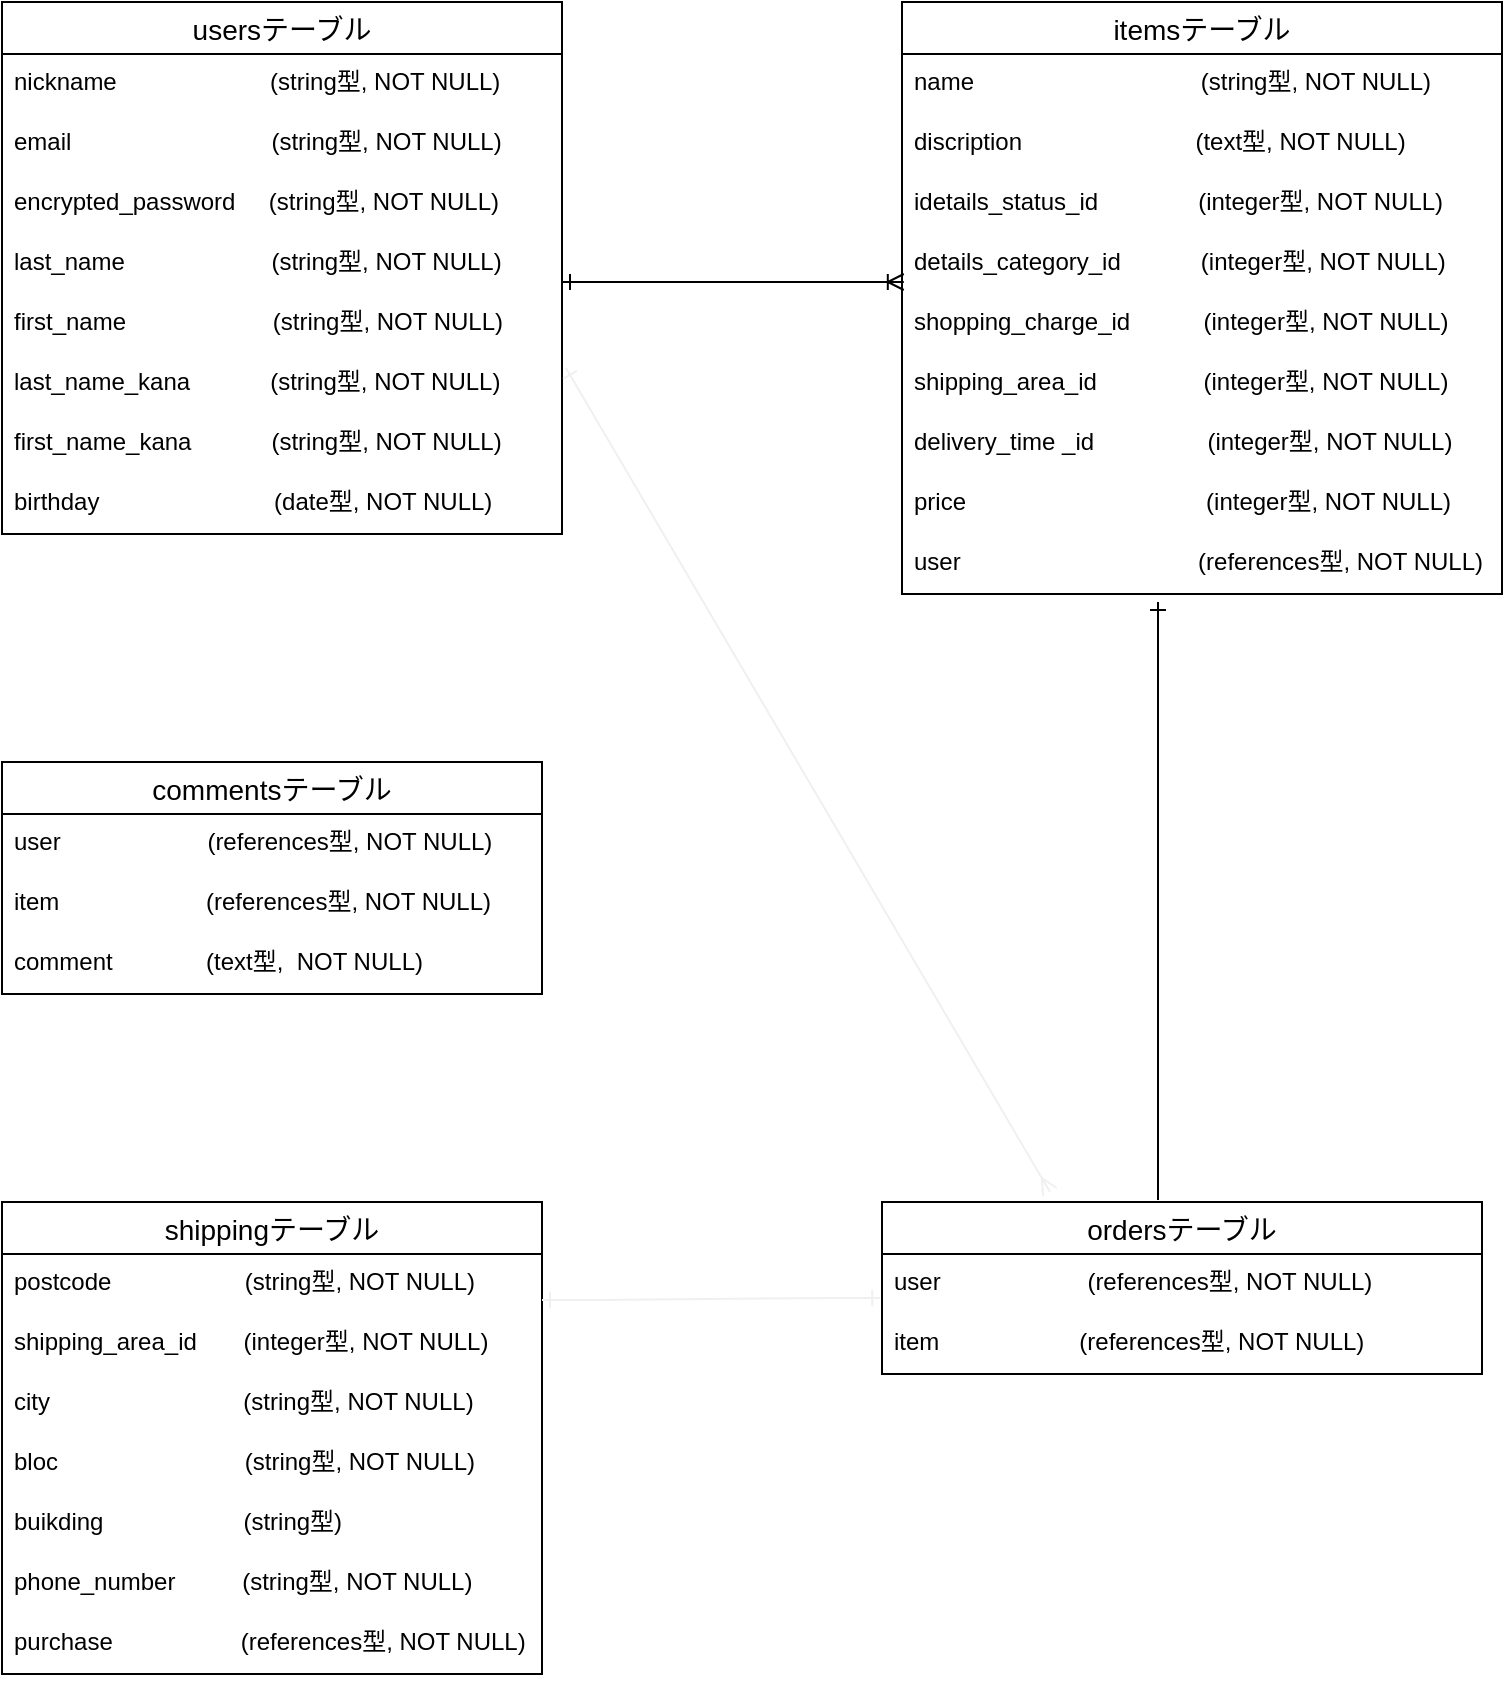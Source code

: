 <mxfile>
    <diagram id="9F_1pyMzjUEwLxZ1sSID" name="ページ1">
        <mxGraphModel dx="1050" dy="1722" grid="1" gridSize="10" guides="1" tooltips="1" connect="1" arrows="1" fold="1" page="1" pageScale="1" pageWidth="827" pageHeight="1169" math="0" shadow="0">
            <root>
                <mxCell id="0"/>
                <mxCell id="1" parent="0"/>
                <mxCell id="42" value="itemsテーブル" style="swimlane;fontStyle=0;childLayout=stackLayout;horizontal=1;startSize=26;horizontalStack=0;resizeParent=1;resizeParentMax=0;resizeLast=0;collapsible=1;marginBottom=0;align=center;fontSize=14;" parent="1" vertex="1">
                    <mxGeometry x="460" y="-1140" width="300" height="296" as="geometry"/>
                </mxCell>
                <mxCell id="46" value="name                                  (string型, NOT NULL)" style="text;strokeColor=none;fillColor=none;spacingLeft=4;spacingRight=4;overflow=hidden;rotatable=0;points=[[0,0.5],[1,0.5]];portConstraint=eastwest;fontSize=12;" parent="42" vertex="1">
                    <mxGeometry y="26" width="300" height="30" as="geometry"/>
                </mxCell>
                <mxCell id="45" value="discription                          (text型, NOT NULL)" style="text;strokeColor=none;fillColor=none;spacingLeft=4;spacingRight=4;overflow=hidden;rotatable=0;points=[[0,0.5],[1,0.5]];portConstraint=eastwest;fontSize=12;" parent="42" vertex="1">
                    <mxGeometry y="56" width="300" height="30" as="geometry"/>
                </mxCell>
                <mxCell id="49" value="idetails_status_id               (integer型, NOT NULL)" style="text;strokeColor=none;fillColor=none;spacingLeft=4;spacingRight=4;overflow=hidden;rotatable=0;points=[[0,0.5],[1,0.5]];portConstraint=eastwest;fontSize=12;" parent="42" vertex="1">
                    <mxGeometry y="86" width="300" height="30" as="geometry"/>
                </mxCell>
                <mxCell id="50" value="details_category_id            (integer型, NOT NULL)" style="text;strokeColor=none;fillColor=none;spacingLeft=4;spacingRight=4;overflow=hidden;rotatable=0;points=[[0,0.5],[1,0.5]];portConstraint=eastwest;fontSize=12;" parent="42" vertex="1">
                    <mxGeometry y="116" width="300" height="30" as="geometry"/>
                </mxCell>
                <mxCell id="52" value="shopping_charge_id           (integer型, NOT NULL)" style="text;strokeColor=none;fillColor=none;spacingLeft=4;spacingRight=4;overflow=hidden;rotatable=0;points=[[0,0.5],[1,0.5]];portConstraint=eastwest;fontSize=12;" parent="42" vertex="1">
                    <mxGeometry y="146" width="300" height="30" as="geometry"/>
                </mxCell>
                <mxCell id="53" value="shipping_area_id                (integer型, NOT NULL)" style="text;strokeColor=none;fillColor=none;spacingLeft=4;spacingRight=4;overflow=hidden;rotatable=0;points=[[0,0.5],[1,0.5]];portConstraint=eastwest;fontSize=12;" parent="42" vertex="1">
                    <mxGeometry y="176" width="300" height="30" as="geometry"/>
                </mxCell>
                <mxCell id="54" value="delivery_time _id                 (integer型, NOT NULL)" style="text;strokeColor=none;fillColor=none;spacingLeft=4;spacingRight=4;overflow=hidden;rotatable=0;points=[[0,0.5],[1,0.5]];portConstraint=eastwest;fontSize=12;" parent="42" vertex="1">
                    <mxGeometry y="206" width="300" height="30" as="geometry"/>
                </mxCell>
                <mxCell id="66" value="price                                    (integer型, NOT NULL)" style="text;strokeColor=none;fillColor=none;spacingLeft=4;spacingRight=4;overflow=hidden;rotatable=0;points=[[0,0.5],[1,0.5]];portConstraint=eastwest;fontSize=12;" parent="42" vertex="1">
                    <mxGeometry y="236" width="300" height="30" as="geometry"/>
                </mxCell>
                <mxCell id="166" value="user                              　  (references型, NOT NULL)" style="text;strokeColor=none;fillColor=none;spacingLeft=4;spacingRight=4;overflow=hidden;rotatable=0;points=[[0,0.5],[1,0.5]];portConstraint=eastwest;fontSize=12;" parent="42" vertex="1">
                    <mxGeometry y="266" width="300" height="30" as="geometry"/>
                </mxCell>
                <mxCell id="55" value="usersテーブル" style="swimlane;fontStyle=0;childLayout=stackLayout;horizontal=1;startSize=26;horizontalStack=0;resizeParent=1;resizeParentMax=0;resizeLast=0;collapsible=1;marginBottom=0;align=center;fontSize=14;" parent="1" vertex="1">
                    <mxGeometry x="10" y="-1140" width="280" height="266" as="geometry"/>
                </mxCell>
                <mxCell id="56" value="nickname                       (string型, NOT NULL)" style="text;strokeColor=none;fillColor=none;spacingLeft=4;spacingRight=4;overflow=hidden;rotatable=0;points=[[0,0.5],[1,0.5]];portConstraint=eastwest;fontSize=12;" parent="55" vertex="1">
                    <mxGeometry y="26" width="280" height="30" as="geometry"/>
                </mxCell>
                <mxCell id="57" value="email                              (string型, NOT NULL)" style="text;strokeColor=none;fillColor=none;spacingLeft=4;spacingRight=4;overflow=hidden;rotatable=0;points=[[0,0.5],[1,0.5]];portConstraint=eastwest;fontSize=12;" parent="55" vertex="1">
                    <mxGeometry y="56" width="280" height="30" as="geometry"/>
                </mxCell>
                <mxCell id="58" value="encrypted_password     (string型, NOT NULL)" style="text;strokeColor=none;fillColor=none;spacingLeft=4;spacingRight=4;overflow=hidden;rotatable=0;points=[[0,0.5],[1,0.5]];portConstraint=eastwest;fontSize=12;" parent="55" vertex="1">
                    <mxGeometry y="86" width="280" height="30" as="geometry"/>
                </mxCell>
                <mxCell id="60" value="last_name                      (string型, NOT NULL)" style="text;strokeColor=none;fillColor=none;spacingLeft=4;spacingRight=4;overflow=hidden;rotatable=0;points=[[0,0.5],[1,0.5]];portConstraint=eastwest;fontSize=12;" parent="55" vertex="1">
                    <mxGeometry y="116" width="280" height="30" as="geometry"/>
                </mxCell>
                <mxCell id="61" value="first_name                      (string型, NOT NULL)" style="text;strokeColor=none;fillColor=none;spacingLeft=4;spacingRight=4;overflow=hidden;rotatable=0;points=[[0,0.5],[1,0.5]];portConstraint=eastwest;fontSize=12;" parent="55" vertex="1">
                    <mxGeometry y="146" width="280" height="30" as="geometry"/>
                </mxCell>
                <mxCell id="62" value="last_name_kana            (string型, NOT NULL)" style="text;strokeColor=none;fillColor=none;spacingLeft=4;spacingRight=4;overflow=hidden;rotatable=0;points=[[0,0.5],[1,0.5]];portConstraint=eastwest;fontSize=12;" parent="55" vertex="1">
                    <mxGeometry y="176" width="280" height="30" as="geometry"/>
                </mxCell>
                <mxCell id="63" value="first_name_kana            (string型, NOT NULL)" style="text;strokeColor=none;fillColor=none;spacingLeft=4;spacingRight=4;overflow=hidden;rotatable=0;points=[[0,0.5],[1,0.5]];portConstraint=eastwest;fontSize=12;" parent="55" vertex="1">
                    <mxGeometry y="206" width="280" height="30" as="geometry"/>
                </mxCell>
                <mxCell id="64" value="birthday　　                   (date型, NOT NULL)" style="text;strokeColor=none;fillColor=none;spacingLeft=4;spacingRight=4;overflow=hidden;rotatable=0;points=[[0,0.5],[1,0.5]];portConstraint=eastwest;fontSize=12;" parent="55" vertex="1">
                    <mxGeometry y="236" width="280" height="30" as="geometry"/>
                </mxCell>
                <mxCell id="67" value="shippingテーブル" style="swimlane;fontStyle=0;childLayout=stackLayout;horizontal=1;startSize=26;horizontalStack=0;resizeParent=1;resizeParentMax=0;resizeLast=0;collapsible=1;marginBottom=0;align=center;fontSize=14;" parent="1" vertex="1">
                    <mxGeometry x="10" y="-540" width="270" height="236" as="geometry"/>
                </mxCell>
                <mxCell id="68" value="postcode                    (string型, NOT NULL)" style="text;strokeColor=none;fillColor=none;spacingLeft=4;spacingRight=4;overflow=hidden;rotatable=0;points=[[0,0.5],[1,0.5]];portConstraint=eastwest;fontSize=12;" parent="67" vertex="1">
                    <mxGeometry y="26" width="270" height="30" as="geometry"/>
                </mxCell>
                <mxCell id="70" value="shipping_area_id       (integer型, NOT NULL)" style="text;strokeColor=none;fillColor=none;spacingLeft=4;spacingRight=4;overflow=hidden;rotatable=0;points=[[0,0.5],[1,0.5]];portConstraint=eastwest;fontSize=12;" parent="67" vertex="1">
                    <mxGeometry y="56" width="270" height="30" as="geometry"/>
                </mxCell>
                <mxCell id="71" value="city                             (string型, NOT NULL)" style="text;strokeColor=none;fillColor=none;spacingLeft=4;spacingRight=4;overflow=hidden;rotatable=0;points=[[0,0.5],[1,0.5]];portConstraint=eastwest;fontSize=12;" parent="67" vertex="1">
                    <mxGeometry y="86" width="270" height="30" as="geometry"/>
                </mxCell>
                <mxCell id="72" value="bloc                            (string型, NOT NULL)" style="text;strokeColor=none;fillColor=none;spacingLeft=4;spacingRight=4;overflow=hidden;rotatable=0;points=[[0,0.5],[1,0.5]];portConstraint=eastwest;fontSize=12;" parent="67" vertex="1">
                    <mxGeometry y="116" width="270" height="30" as="geometry"/>
                </mxCell>
                <mxCell id="73" value="buikding                     (string型)" style="text;strokeColor=none;fillColor=none;spacingLeft=4;spacingRight=4;overflow=hidden;rotatable=0;points=[[0,0.5],[1,0.5]];portConstraint=eastwest;fontSize=12;" parent="67" vertex="1">
                    <mxGeometry y="146" width="270" height="30" as="geometry"/>
                </mxCell>
                <mxCell id="74" value="phone_number          (string型, NOT NULL)" style="text;strokeColor=none;fillColor=none;spacingLeft=4;spacingRight=4;overflow=hidden;rotatable=0;points=[[0,0.5],[1,0.5]];portConstraint=eastwest;fontSize=12;" parent="67" vertex="1">
                    <mxGeometry y="176" width="270" height="30" as="geometry"/>
                </mxCell>
                <mxCell id="162" value="purchase         　  　 (references型, NOT NULL)&#10; " style="text;strokeColor=none;fillColor=none;spacingLeft=4;spacingRight=4;overflow=hidden;rotatable=0;points=[[0,0.5],[1,0.5]];portConstraint=eastwest;fontSize=12;" parent="67" vertex="1">
                    <mxGeometry y="206" width="270" height="30" as="geometry"/>
                </mxCell>
                <mxCell id="157" style="edgeStyle=none;rounded=0;orthogonalLoop=1;jettySize=auto;html=1;sourcePerimeterSpacing=-15;targetPerimeterSpacing=12;endArrow=ERone;endFill=0;exitX=0.46;exitY=-0.012;exitDx=0;exitDy=0;exitPerimeter=0;" parent="1" source="77" edge="1">
                    <mxGeometry relative="1" as="geometry">
                        <mxPoint x="588" y="-710" as="sourcePoint"/>
                        <mxPoint x="588" y="-840" as="targetPoint"/>
                        <Array as="points">
                            <mxPoint x="588" y="-560"/>
                        </Array>
                    </mxGeometry>
                </mxCell>
                <mxCell id="77" value="ordersテーブル" style="swimlane;fontStyle=0;childLayout=stackLayout;horizontal=1;startSize=26;horizontalStack=0;resizeParent=1;resizeParentMax=0;resizeLast=0;collapsible=1;marginBottom=0;align=center;fontSize=14;" parent="1" vertex="1">
                    <mxGeometry x="450" y="-540" width="300" height="86" as="geometry"/>
                </mxCell>
                <mxCell id="78" value="user                      (references型, NOT NULL)" style="text;strokeColor=none;fillColor=none;spacingLeft=4;spacingRight=4;overflow=hidden;rotatable=0;points=[[0,0.5],[1,0.5]];portConstraint=eastwest;fontSize=12;" parent="77" vertex="1">
                    <mxGeometry y="26" width="300" height="30" as="geometry"/>
                </mxCell>
                <mxCell id="79" value="item                     (references型, NOT NULL)" style="text;strokeColor=none;fillColor=none;spacingLeft=4;spacingRight=4;overflow=hidden;rotatable=0;points=[[0,0.5],[1,0.5]];portConstraint=eastwest;fontSize=12;" parent="77" vertex="1">
                    <mxGeometry y="56" width="300" height="30" as="geometry"/>
                </mxCell>
                <mxCell id="113" value="" style="edgeStyle=entityRelationEdgeStyle;fontSize=12;html=1;endArrow=ERoneToMany;startArrow=ERone;entryX=0.003;entryY=0.8;entryDx=0;entryDy=0;entryPerimeter=0;startFill=0;endFill=0;" parent="1" target="50" edge="1">
                    <mxGeometry width="100" height="100" relative="1" as="geometry">
                        <mxPoint x="290" y="-1000" as="sourcePoint"/>
                        <mxPoint x="456.7" y="-1030" as="targetPoint"/>
                    </mxGeometry>
                </mxCell>
                <mxCell id="159" value="" style="edgeStyle=entityRelationEdgeStyle;fontSize=12;html=1;endArrow=ERone;startArrow=ERone;strokeColor=#f0f0f0;startFill=0;endFill=0;exitX=1;exitY=0.767;exitDx=0;exitDy=0;exitPerimeter=0;entryX=-0.003;entryY=0.733;entryDx=0;entryDy=0;entryPerimeter=0;" parent="1" source="68" edge="1" target="78">
                    <mxGeometry width="100" height="100" relative="1" as="geometry">
                        <mxPoint x="290" y="-650" as="sourcePoint"/>
                        <mxPoint x="440" y="-491" as="targetPoint"/>
                    </mxGeometry>
                </mxCell>
                <mxCell id="161" style="edgeStyle=none;rounded=0;orthogonalLoop=1;jettySize=auto;html=1;exitX=1.007;exitY=0.233;exitDx=0;exitDy=0;entryX=0.28;entryY=-0.058;entryDx=0;entryDy=0;startArrow=ERone;startFill=0;sourcePerimeterSpacing=-15;endArrow=ERmany;endFill=0;targetPerimeterSpacing=12;strokeColor=#f0f0f0;entryPerimeter=0;exitPerimeter=0;" parent="1" source="62" target="77" edge="1">
                    <mxGeometry relative="1" as="geometry"/>
                </mxCell>
                <mxCell id="167" value="commentsテーブル" style="swimlane;fontStyle=0;childLayout=stackLayout;horizontal=1;startSize=26;horizontalStack=0;resizeParent=1;resizeParentMax=0;resizeLast=0;collapsible=1;marginBottom=0;align=center;fontSize=14;" vertex="1" parent="1">
                    <mxGeometry x="10" y="-760" width="270" height="116" as="geometry"/>
                </mxCell>
                <mxCell id="168" value="user                      (references型, NOT NULL)" style="text;strokeColor=none;fillColor=none;spacingLeft=4;spacingRight=4;overflow=hidden;rotatable=0;points=[[0,0.5],[1,0.5]];portConstraint=eastwest;fontSize=12;" vertex="1" parent="167">
                    <mxGeometry y="26" width="270" height="30" as="geometry"/>
                </mxCell>
                <mxCell id="169" value="item                      (references型, NOT NULL)" style="text;strokeColor=none;fillColor=none;spacingLeft=4;spacingRight=4;overflow=hidden;rotatable=0;points=[[0,0.5],[1,0.5]];portConstraint=eastwest;fontSize=12;" vertex="1" parent="167">
                    <mxGeometry y="56" width="270" height="30" as="geometry"/>
                </mxCell>
                <mxCell id="171" value="comment              (text型,  NOT NULL)" style="text;strokeColor=none;fillColor=none;spacingLeft=4;spacingRight=4;overflow=hidden;rotatable=0;points=[[0,0.5],[1,0.5]];portConstraint=eastwest;fontSize=12;" vertex="1" parent="167">
                    <mxGeometry y="86" width="270" height="30" as="geometry"/>
                </mxCell>
            </root>
        </mxGraphModel>
    </diagram>
</mxfile>